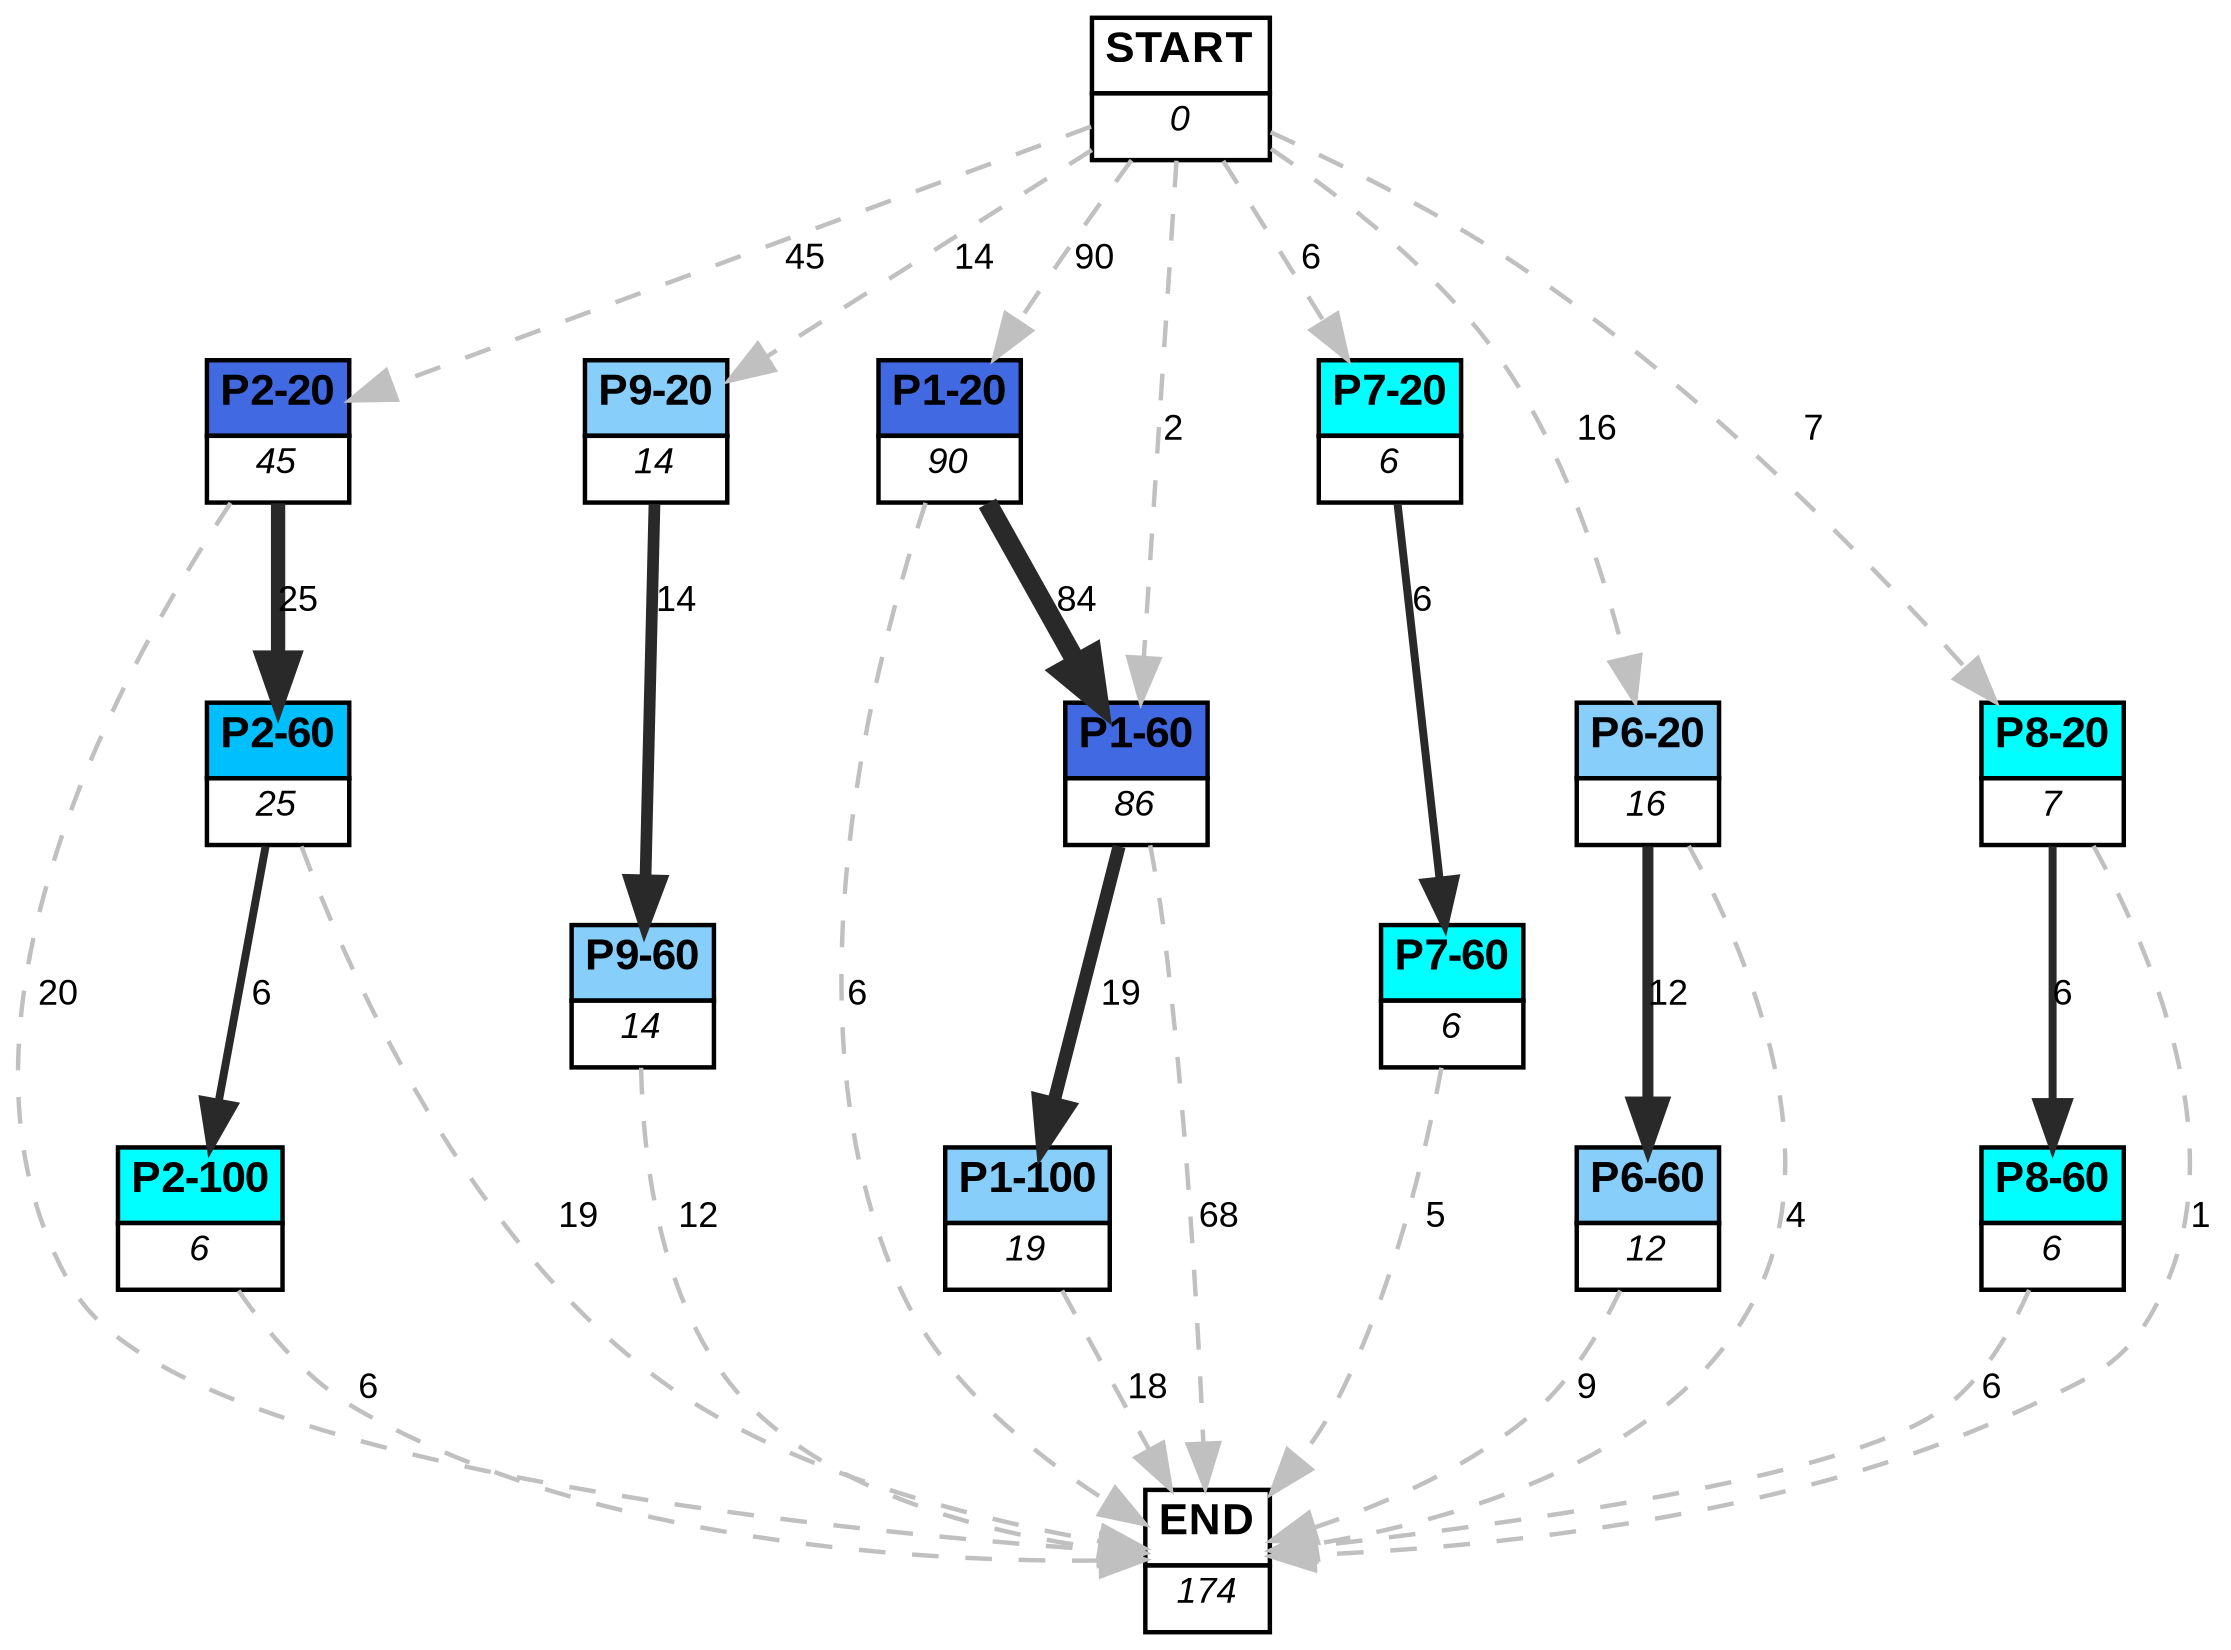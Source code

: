 digraph graphname {
	dpi = 150
	size="16,11!";
	margin = 0;
"P2-20" [shape=plain, label=<<table border="0" cellborder="1" cellspacing="0"><tr><td bgcolor="royalblue"><FONT face="Arial" POINT-SIZE="10"><b>P2-20</b></FONT></td></tr><tr><td bgcolor="white"><FONT face="Arial" POINT-SIZE="8"><i>45</i></FONT></td></tr></table>>]
"P2-60" [shape=plain, label=<<table border="0" cellborder="1" cellspacing="0"><tr><td bgcolor="deepskyblue"><FONT face="Arial" POINT-SIZE="10"><b>P2-60</b></FONT></td></tr><tr><td bgcolor="white"><FONT face="Arial" POINT-SIZE="8"><i>25</i></FONT></td></tr></table>>]
"P1-20" [shape=plain, label=<<table border="0" cellborder="1" cellspacing="0"><tr><td bgcolor="royalblue"><FONT face="Arial" POINT-SIZE="10"><b>P1-20</b></FONT></td></tr><tr><td bgcolor="white"><FONT face="Arial" POINT-SIZE="8"><i>90</i></FONT></td></tr></table>>]
"P9-20" [shape=plain, label=<<table border="0" cellborder="1" cellspacing="0"><tr><td bgcolor="lightskyblue"><FONT face="Arial" POINT-SIZE="10"><b>P9-20</b></FONT></td></tr><tr><td bgcolor="white"><FONT face="Arial" POINT-SIZE="8"><i>14</i></FONT></td></tr></table>>]
"P9-60" [shape=plain, label=<<table border="0" cellborder="1" cellspacing="0"><tr><td bgcolor="lightskyblue"><FONT face="Arial" POINT-SIZE="10"><b>P9-60</b></FONT></td></tr><tr><td bgcolor="white"><FONT face="Arial" POINT-SIZE="8"><i>14</i></FONT></td></tr></table>>]
"P7-20" [shape=plain, label=<<table border="0" cellborder="1" cellspacing="0"><tr><td bgcolor="aqua"><FONT face="Arial" POINT-SIZE="10"><b>P7-20</b></FONT></td></tr><tr><td bgcolor="white"><FONT face="Arial" POINT-SIZE="8"><i>6</i></FONT></td></tr></table>>]
"P7-60" [shape=plain, label=<<table border="0" cellborder="1" cellspacing="0"><tr><td bgcolor="aqua"><FONT face="Arial" POINT-SIZE="10"><b>P7-60</b></FONT></td></tr><tr><td bgcolor="white"><FONT face="Arial" POINT-SIZE="8"><i>6</i></FONT></td></tr></table>>]
"P1-60" [shape=plain, label=<<table border="0" cellborder="1" cellspacing="0"><tr><td bgcolor="royalblue"><FONT face="Arial" POINT-SIZE="10"><b>P1-60</b></FONT></td></tr><tr><td bgcolor="white"><FONT face="Arial" POINT-SIZE="8"><i>86</i></FONT></td></tr></table>>]
"P6-20" [shape=plain, label=<<table border="0" cellborder="1" cellspacing="0"><tr><td bgcolor="lightskyblue"><FONT face="Arial" POINT-SIZE="10"><b>P6-20</b></FONT></td></tr><tr><td bgcolor="white"><FONT face="Arial" POINT-SIZE="8"><i>16</i></FONT></td></tr></table>>]
"P6-60" [shape=plain, label=<<table border="0" cellborder="1" cellspacing="0"><tr><td bgcolor="lightskyblue"><FONT face="Arial" POINT-SIZE="10"><b>P6-60</b></FONT></td></tr><tr><td bgcolor="white"><FONT face="Arial" POINT-SIZE="8"><i>12</i></FONT></td></tr></table>>]
"P1-100" [shape=plain, label=<<table border="0" cellborder="1" cellspacing="0"><tr><td bgcolor="lightskyblue"><FONT face="Arial" POINT-SIZE="10"><b>P1-100</b></FONT></td></tr><tr><td bgcolor="white"><FONT face="Arial" POINT-SIZE="8"><i>19</i></FONT></td></tr></table>>]
"P2-100" [shape=plain, label=<<table border="0" cellborder="1" cellspacing="0"><tr><td bgcolor="aqua"><FONT face="Arial" POINT-SIZE="10"><b>P2-100</b></FONT></td></tr><tr><td bgcolor="white"><FONT face="Arial" POINT-SIZE="8"><i>6</i></FONT></td></tr></table>>]
"P8-20" [shape=plain, label=<<table border="0" cellborder="1" cellspacing="0"><tr><td bgcolor="aqua"><FONT face="Arial" POINT-SIZE="10"><b>P8-20</b></FONT></td></tr><tr><td bgcolor="white"><FONT face="Arial" POINT-SIZE="8"><i>7</i></FONT></td></tr></table>>]
"P8-60" [shape=plain, label=<<table border="0" cellborder="1" cellspacing="0"><tr><td bgcolor="aqua"><FONT face="Arial" POINT-SIZE="10"><b>P8-60</b></FONT></td></tr><tr><td bgcolor="white"><FONT face="Arial" POINT-SIZE="8"><i>6</i></FONT></td></tr></table>>]
"START" [shape=plain, label=<<table border="0" cellborder="1" cellspacing="0"><tr><td bgcolor="white"><FONT face="Arial" POINT-SIZE="10"><b>START</b></FONT></td></tr><tr><td bgcolor="white"><FONT face="Arial" POINT-SIZE="8"><i>0</i></FONT></td></tr></table>>]
"END" [shape=plain, label=<<table border="0" cellborder="1" cellspacing="0"><tr><td bgcolor="white"><FONT face="Arial" POINT-SIZE="10"><b>END</b></FONT></td></tr><tr><td bgcolor="white"><FONT face="Arial" POINT-SIZE="8"><i>174</i></FONT></td></tr></table>>]
"P2-20" -> "P2-60" [ color=grey16 penwidth = "3.2188758248682006"label ="25" labelfloat=false fontname="Arial" fontsize=8]
"P2-20" -> "END" [ style = dashed color=grey label ="20" labelfloat=false fontname="Arial" fontsize=8]
"P2-60" -> "P2-100" [ color=grey16 penwidth = "1.791759469228055"label ="6" labelfloat=false fontname="Arial" fontsize=8]
"P2-60" -> "END" [ style = dashed color=grey label ="19" labelfloat=false fontname="Arial" fontsize=8]
"P1-20" -> "P1-60" [ color=grey16 penwidth = "4.430816798843313"label ="84" labelfloat=false fontname="Arial" fontsize=8]
"P1-20" -> "END" [ style = dashed color=grey label ="6" labelfloat=false fontname="Arial" fontsize=8]
"P9-20" -> "P9-60" [ color=grey16 penwidth = "2.6390573296152584"label ="14" labelfloat=false fontname="Arial" fontsize=8]
"P9-60" -> "END" [ style = dashed color=grey label ="12" labelfloat=false fontname="Arial" fontsize=8]
"P7-20" -> "P7-60" [ color=grey16 penwidth = "1.791759469228055"label ="6" labelfloat=false fontname="Arial" fontsize=8]
"P7-60" -> "END" [ style = dashed color=grey label ="5" labelfloat=false fontname="Arial" fontsize=8]
"P1-60" -> "P1-100" [ color=grey16 penwidth = "2.9444389791664403"label ="19" labelfloat=false fontname="Arial" fontsize=8]
"P1-60" -> "END" [ style = dashed color=grey label ="68" labelfloat=false fontname="Arial" fontsize=8]
"P6-20" -> "P6-60" [ color=grey16 penwidth = "2.4849066497880004"label ="12" labelfloat=false fontname="Arial" fontsize=8]
"P6-20" -> "END" [ style = dashed color=grey label ="4" labelfloat=false fontname="Arial" fontsize=8]
"P6-60" -> "END" [ style = dashed color=grey label ="9" labelfloat=false fontname="Arial" fontsize=8]
"P1-100" -> "END" [ style = dashed color=grey label ="18" labelfloat=false fontname="Arial" fontsize=8]
"P2-100" -> "END" [ style = dashed color=grey label ="6" labelfloat=false fontname="Arial" fontsize=8]
"P8-20" -> "P8-60" [ color=grey16 penwidth = "1.791759469228055"label ="6" labelfloat=false fontname="Arial" fontsize=8]
"P8-20" -> "END" [ style = dashed color=grey label ="1" labelfloat=false fontname="Arial" fontsize=8]
"P8-60" -> "END" [ style = dashed color=grey label ="6" labelfloat=false fontname="Arial" fontsize=8]
"START" -> "P2-20" [ style = dashed color=grey label ="45" labelfloat=false fontname="Arial" fontsize=8]
"START" -> "P1-20" [ style = dashed color=grey label ="90" labelfloat=false fontname="Arial" fontsize=8]
"START" -> "P9-20" [ style = dashed color=grey label ="14" labelfloat=false fontname="Arial" fontsize=8]
"START" -> "P7-20" [ style = dashed color=grey label ="6" labelfloat=false fontname="Arial" fontsize=8]
"START" -> "P1-60" [ style = dashed color=grey label ="2" labelfloat=false fontname="Arial" fontsize=8]
"START" -> "P6-20" [ style = dashed color=grey label ="16" labelfloat=false fontname="Arial" fontsize=8]
"START" -> "P8-20" [ style = dashed color=grey label ="7" labelfloat=false fontname="Arial" fontsize=8]
}